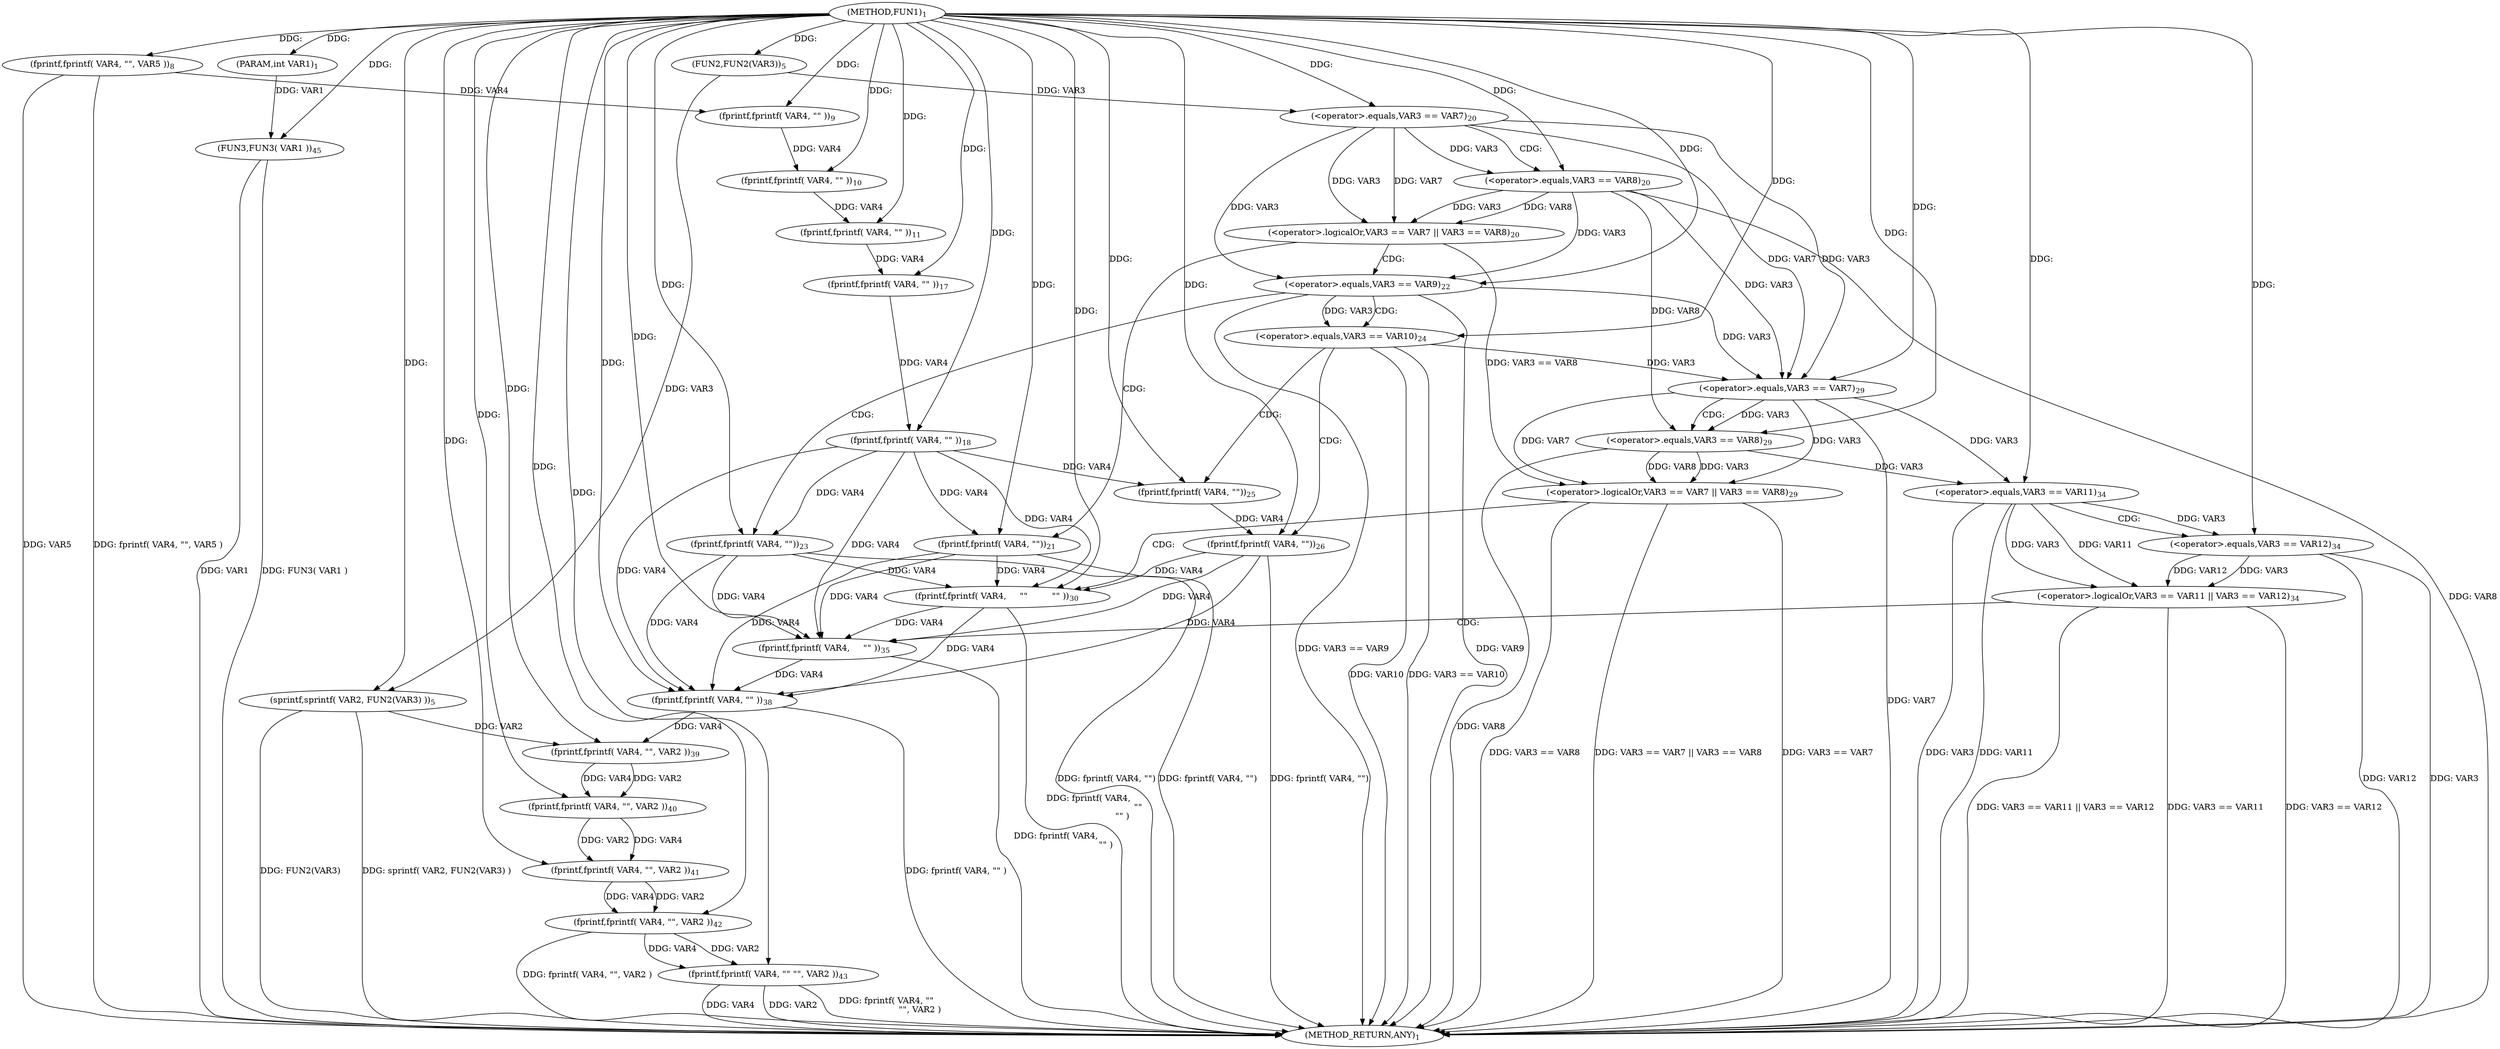 digraph "FUN1" {  
"8" [label = <(METHOD,FUN1)<SUB>1</SUB>> ]
"119" [label = <(METHOD_RETURN,ANY)<SUB>1</SUB>> ]
"9" [label = <(PARAM,int VAR1)<SUB>1</SUB>> ]
"12" [label = <(sprintf,sprintf( VAR2, FUN2(VAR3) ))<SUB>5</SUB>> ]
"16" [label = <(fprintf,fprintf( VAR4, &quot;&quot;, VAR5 ))<SUB>8</SUB>> ]
"20" [label = <(fprintf,fprintf( VAR4, &quot;&quot; ))<SUB>9</SUB>> ]
"23" [label = <(fprintf,fprintf( VAR4, &quot;&quot; ))<SUB>10</SUB>> ]
"26" [label = <(fprintf,fprintf( VAR4, &quot;&quot; ))<SUB>11</SUB>> ]
"29" [label = <(fprintf,fprintf( VAR4, &quot;&quot; ))<SUB>17</SUB>> ]
"32" [label = <(fprintf,fprintf( VAR4, &quot;&quot; ))<SUB>18</SUB>> ]
"94" [label = <(fprintf,fprintf( VAR4, &quot;&quot; ))<SUB>38</SUB>> ]
"97" [label = <(fprintf,fprintf( VAR4, &quot;&quot;, VAR2 ))<SUB>39</SUB>> ]
"101" [label = <(fprintf,fprintf( VAR4, &quot;&quot;, VAR2 ))<SUB>40</SUB>> ]
"105" [label = <(fprintf,fprintf( VAR4, &quot;&quot;, VAR2 ))<SUB>41</SUB>> ]
"109" [label = <(fprintf,fprintf( VAR4, &quot;&quot;, VAR2 ))<SUB>42</SUB>> ]
"113" [label = <(fprintf,fprintf( VAR4, &quot;&quot;
			 &quot;&quot;, VAR2 ))<SUB>43</SUB>> ]
"117" [label = <(FUN3,FUN3( VAR1 ))<SUB>45</SUB>> ]
"36" [label = <(&lt;operator&gt;.logicalOr,VAR3 == VAR7 || VAR3 == VAR8)<SUB>20</SUB>> ]
"71" [label = <(&lt;operator&gt;.logicalOr,VAR3 == VAR7 || VAR3 == VAR8)<SUB>29</SUB>> ]
"83" [label = <(&lt;operator&gt;.logicalOr,VAR3 == VAR11 || VAR3 == VAR12)<SUB>34</SUB>> ]
"14" [label = <(FUN2,FUN2(VAR3))<SUB>5</SUB>> ]
"44" [label = <(fprintf,fprintf( VAR4, &quot;&quot;))<SUB>21</SUB>> ]
"79" [label = <(fprintf,fprintf( VAR4,
				     &quot;&quot;
		         &quot;&quot; ))<SUB>30</SUB>> ]
"91" [label = <(fprintf,fprintf( VAR4,
				     &quot;&quot; ))<SUB>35</SUB>> ]
"37" [label = <(&lt;operator&gt;.equals,VAR3 == VAR7)<SUB>20</SUB>> ]
"40" [label = <(&lt;operator&gt;.equals,VAR3 == VAR8)<SUB>20</SUB>> ]
"72" [label = <(&lt;operator&gt;.equals,VAR3 == VAR7)<SUB>29</SUB>> ]
"75" [label = <(&lt;operator&gt;.equals,VAR3 == VAR8)<SUB>29</SUB>> ]
"84" [label = <(&lt;operator&gt;.equals,VAR3 == VAR11)<SUB>34</SUB>> ]
"87" [label = <(&lt;operator&gt;.equals,VAR3 == VAR12)<SUB>34</SUB>> ]
"50" [label = <(&lt;operator&gt;.equals,VAR3 == VAR9)<SUB>22</SUB>> ]
"54" [label = <(fprintf,fprintf( VAR4, &quot;&quot;))<SUB>23</SUB>> ]
"60" [label = <(&lt;operator&gt;.equals,VAR3 == VAR10)<SUB>24</SUB>> ]
"64" [label = <(fprintf,fprintf( VAR4, &quot;&quot;))<SUB>25</SUB>> ]
"67" [label = <(fprintf,fprintf( VAR4, &quot;&quot;))<SUB>26</SUB>> ]
  "12" -> "119"  [ label = "DDG: FUN2(VAR3)"] 
  "12" -> "119"  [ label = "DDG: sprintf( VAR2, FUN2(VAR3) )"] 
  "16" -> "119"  [ label = "DDG: fprintf( VAR4, &quot;&quot;, VAR5 )"] 
  "40" -> "119"  [ label = "DDG: VAR8"] 
  "50" -> "119"  [ label = "DDG: VAR3 == VAR9"] 
  "60" -> "119"  [ label = "DDG: VAR3 == VAR10"] 
  "67" -> "119"  [ label = "DDG: fprintf( VAR4, &quot;&quot;)"] 
  "54" -> "119"  [ label = "DDG: fprintf( VAR4, &quot;&quot;)"] 
  "44" -> "119"  [ label = "DDG: fprintf( VAR4, &quot;&quot;)"] 
  "72" -> "119"  [ label = "DDG: VAR7"] 
  "71" -> "119"  [ label = "DDG: VAR3 == VAR7"] 
  "75" -> "119"  [ label = "DDG: VAR8"] 
  "71" -> "119"  [ label = "DDG: VAR3 == VAR8"] 
  "71" -> "119"  [ label = "DDG: VAR3 == VAR7 || VAR3 == VAR8"] 
  "79" -> "119"  [ label = "DDG: fprintf( VAR4,
				     &quot;&quot;
		         &quot;&quot; )"] 
  "84" -> "119"  [ label = "DDG: VAR3"] 
  "83" -> "119"  [ label = "DDG: VAR3 == VAR11"] 
  "87" -> "119"  [ label = "DDG: VAR3"] 
  "83" -> "119"  [ label = "DDG: VAR3 == VAR12"] 
  "83" -> "119"  [ label = "DDG: VAR3 == VAR11 || VAR3 == VAR12"] 
  "91" -> "119"  [ label = "DDG: fprintf( VAR4,
				     &quot;&quot; )"] 
  "94" -> "119"  [ label = "DDG: fprintf( VAR4, &quot;&quot; )"] 
  "109" -> "119"  [ label = "DDG: fprintf( VAR4, &quot;&quot;, VAR2 )"] 
  "113" -> "119"  [ label = "DDG: VAR4"] 
  "113" -> "119"  [ label = "DDG: VAR2"] 
  "113" -> "119"  [ label = "DDG: fprintf( VAR4, &quot;&quot;
			 &quot;&quot;, VAR2 )"] 
  "117" -> "119"  [ label = "DDG: VAR1"] 
  "117" -> "119"  [ label = "DDG: FUN3( VAR1 )"] 
  "84" -> "119"  [ label = "DDG: VAR11"] 
  "16" -> "119"  [ label = "DDG: VAR5"] 
  "87" -> "119"  [ label = "DDG: VAR12"] 
  "50" -> "119"  [ label = "DDG: VAR9"] 
  "60" -> "119"  [ label = "DDG: VAR10"] 
  "8" -> "9"  [ label = "DDG: "] 
  "8" -> "12"  [ label = "DDG: "] 
  "14" -> "12"  [ label = "DDG: VAR3"] 
  "8" -> "16"  [ label = "DDG: "] 
  "16" -> "20"  [ label = "DDG: VAR4"] 
  "8" -> "20"  [ label = "DDG: "] 
  "20" -> "23"  [ label = "DDG: VAR4"] 
  "8" -> "23"  [ label = "DDG: "] 
  "23" -> "26"  [ label = "DDG: VAR4"] 
  "8" -> "26"  [ label = "DDG: "] 
  "26" -> "29"  [ label = "DDG: VAR4"] 
  "8" -> "29"  [ label = "DDG: "] 
  "29" -> "32"  [ label = "DDG: VAR4"] 
  "8" -> "32"  [ label = "DDG: "] 
  "32" -> "94"  [ label = "DDG: VAR4"] 
  "67" -> "94"  [ label = "DDG: VAR4"] 
  "54" -> "94"  [ label = "DDG: VAR4"] 
  "44" -> "94"  [ label = "DDG: VAR4"] 
  "79" -> "94"  [ label = "DDG: VAR4"] 
  "91" -> "94"  [ label = "DDG: VAR4"] 
  "8" -> "94"  [ label = "DDG: "] 
  "94" -> "97"  [ label = "DDG: VAR4"] 
  "8" -> "97"  [ label = "DDG: "] 
  "12" -> "97"  [ label = "DDG: VAR2"] 
  "97" -> "101"  [ label = "DDG: VAR4"] 
  "8" -> "101"  [ label = "DDG: "] 
  "97" -> "101"  [ label = "DDG: VAR2"] 
  "101" -> "105"  [ label = "DDG: VAR4"] 
  "8" -> "105"  [ label = "DDG: "] 
  "101" -> "105"  [ label = "DDG: VAR2"] 
  "105" -> "109"  [ label = "DDG: VAR4"] 
  "8" -> "109"  [ label = "DDG: "] 
  "105" -> "109"  [ label = "DDG: VAR2"] 
  "109" -> "113"  [ label = "DDG: VAR4"] 
  "8" -> "113"  [ label = "DDG: "] 
  "109" -> "113"  [ label = "DDG: VAR2"] 
  "9" -> "117"  [ label = "DDG: VAR1"] 
  "8" -> "117"  [ label = "DDG: "] 
  "8" -> "14"  [ label = "DDG: "] 
  "37" -> "36"  [ label = "DDG: VAR3"] 
  "37" -> "36"  [ label = "DDG: VAR7"] 
  "40" -> "36"  [ label = "DDG: VAR3"] 
  "40" -> "36"  [ label = "DDG: VAR8"] 
  "72" -> "71"  [ label = "DDG: VAR3"] 
  "72" -> "71"  [ label = "DDG: VAR7"] 
  "36" -> "71"  [ label = "DDG: VAR3 == VAR8"] 
  "75" -> "71"  [ label = "DDG: VAR3"] 
  "75" -> "71"  [ label = "DDG: VAR8"] 
  "84" -> "83"  [ label = "DDG: VAR3"] 
  "84" -> "83"  [ label = "DDG: VAR11"] 
  "87" -> "83"  [ label = "DDG: VAR3"] 
  "87" -> "83"  [ label = "DDG: VAR12"] 
  "14" -> "37"  [ label = "DDG: VAR3"] 
  "8" -> "37"  [ label = "DDG: "] 
  "37" -> "40"  [ label = "DDG: VAR3"] 
  "8" -> "40"  [ label = "DDG: "] 
  "32" -> "44"  [ label = "DDG: VAR4"] 
  "8" -> "44"  [ label = "DDG: "] 
  "37" -> "72"  [ label = "DDG: VAR3"] 
  "40" -> "72"  [ label = "DDG: VAR3"] 
  "50" -> "72"  [ label = "DDG: VAR3"] 
  "60" -> "72"  [ label = "DDG: VAR3"] 
  "8" -> "72"  [ label = "DDG: "] 
  "37" -> "72"  [ label = "DDG: VAR7"] 
  "72" -> "75"  [ label = "DDG: VAR3"] 
  "8" -> "75"  [ label = "DDG: "] 
  "40" -> "75"  [ label = "DDG: VAR8"] 
  "32" -> "79"  [ label = "DDG: VAR4"] 
  "67" -> "79"  [ label = "DDG: VAR4"] 
  "54" -> "79"  [ label = "DDG: VAR4"] 
  "44" -> "79"  [ label = "DDG: VAR4"] 
  "8" -> "79"  [ label = "DDG: "] 
  "72" -> "84"  [ label = "DDG: VAR3"] 
  "75" -> "84"  [ label = "DDG: VAR3"] 
  "8" -> "84"  [ label = "DDG: "] 
  "84" -> "87"  [ label = "DDG: VAR3"] 
  "8" -> "87"  [ label = "DDG: "] 
  "32" -> "91"  [ label = "DDG: VAR4"] 
  "67" -> "91"  [ label = "DDG: VAR4"] 
  "54" -> "91"  [ label = "DDG: VAR4"] 
  "44" -> "91"  [ label = "DDG: VAR4"] 
  "79" -> "91"  [ label = "DDG: VAR4"] 
  "8" -> "91"  [ label = "DDG: "] 
  "37" -> "50"  [ label = "DDG: VAR3"] 
  "40" -> "50"  [ label = "DDG: VAR3"] 
  "8" -> "50"  [ label = "DDG: "] 
  "32" -> "54"  [ label = "DDG: VAR4"] 
  "8" -> "54"  [ label = "DDG: "] 
  "50" -> "60"  [ label = "DDG: VAR3"] 
  "8" -> "60"  [ label = "DDG: "] 
  "32" -> "64"  [ label = "DDG: VAR4"] 
  "8" -> "64"  [ label = "DDG: "] 
  "64" -> "67"  [ label = "DDG: VAR4"] 
  "8" -> "67"  [ label = "DDG: "] 
  "36" -> "50"  [ label = "CDG: "] 
  "36" -> "44"  [ label = "CDG: "] 
  "71" -> "79"  [ label = "CDG: "] 
  "83" -> "91"  [ label = "CDG: "] 
  "37" -> "40"  [ label = "CDG: "] 
  "72" -> "75"  [ label = "CDG: "] 
  "84" -> "87"  [ label = "CDG: "] 
  "50" -> "60"  [ label = "CDG: "] 
  "50" -> "54"  [ label = "CDG: "] 
  "60" -> "64"  [ label = "CDG: "] 
  "60" -> "67"  [ label = "CDG: "] 
}
